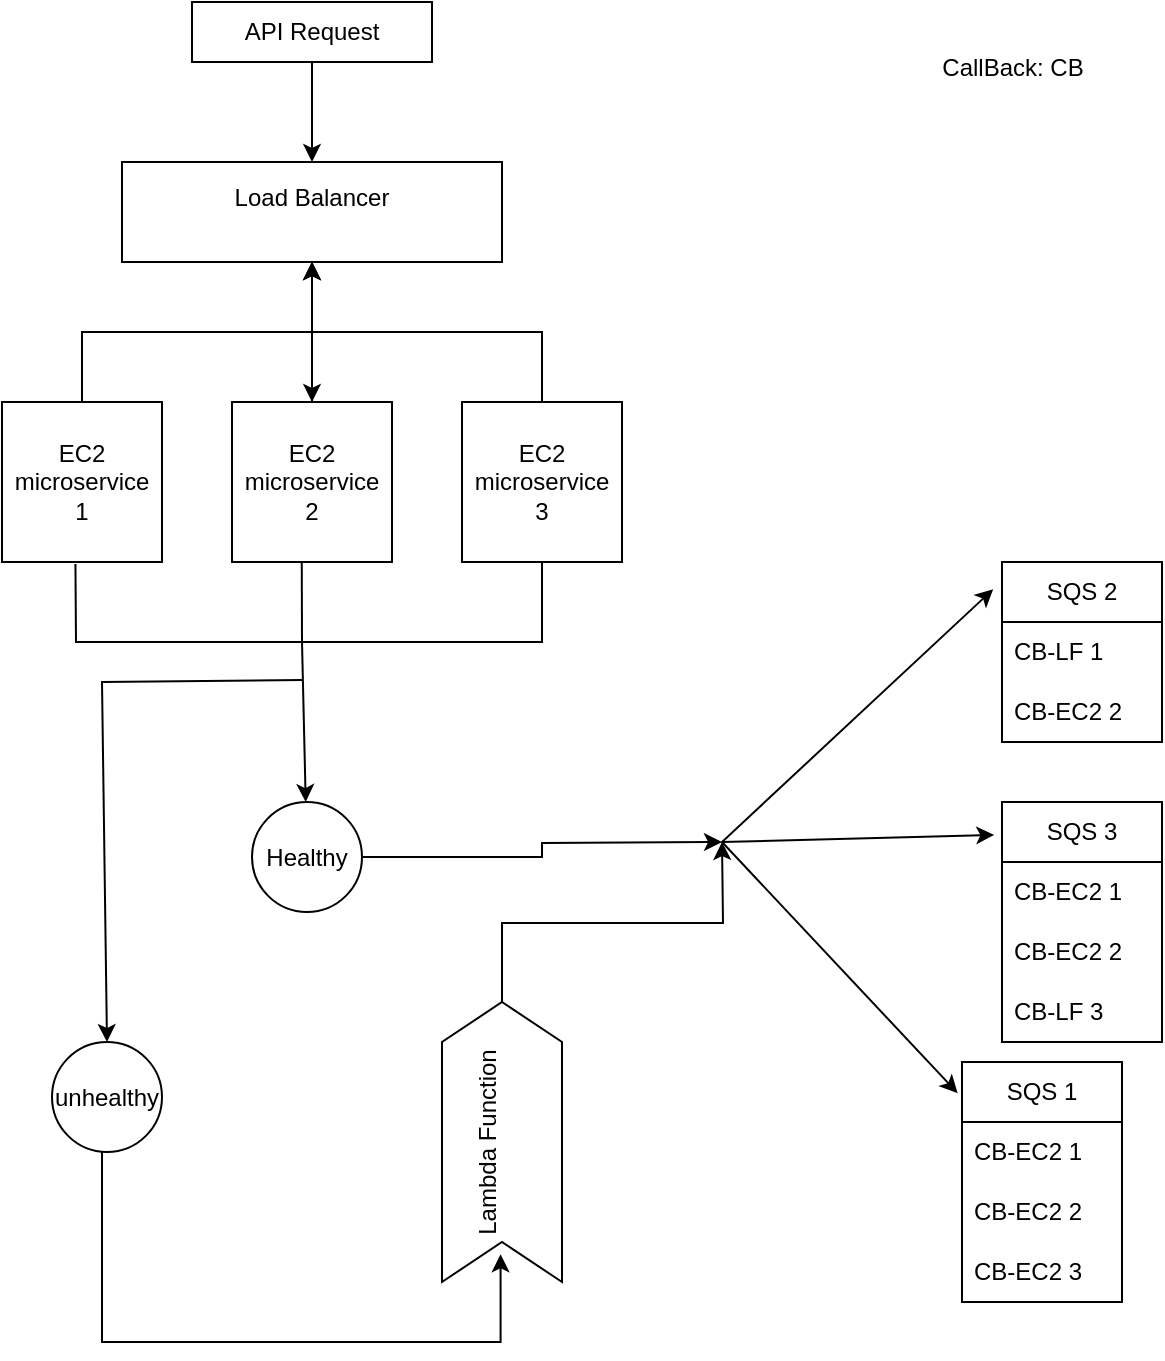 <mxfile version="24.4.0" type="device">
  <diagram name="Page-1" id="E7XBH6lwwnHxQ0yTjk8b">
    <mxGraphModel dx="819" dy="545" grid="1" gridSize="10" guides="1" tooltips="1" connect="1" arrows="1" fold="1" page="1" pageScale="1" pageWidth="850" pageHeight="1100" math="0" shadow="0">
      <root>
        <mxCell id="0" />
        <mxCell id="1" parent="0" />
        <mxCell id="g62ufxh0UK2jFY3JHEWT-10" value="" style="edgeStyle=orthogonalEdgeStyle;rounded=0;orthogonalLoop=1;jettySize=auto;html=1;" edge="1" parent="1" source="g62ufxh0UK2jFY3JHEWT-3" target="g62ufxh0UK2jFY3JHEWT-4">
          <mxGeometry relative="1" as="geometry" />
        </mxCell>
        <mxCell id="g62ufxh0UK2jFY3JHEWT-3" value="EC2&lt;div&gt;microservice&lt;br&gt;2&lt;/div&gt;" style="whiteSpace=wrap;html=1;aspect=fixed;" vertex="1" parent="1">
          <mxGeometry x="165" y="230" width="80" height="80" as="geometry" />
        </mxCell>
        <mxCell id="g62ufxh0UK2jFY3JHEWT-13" value="" style="edgeStyle=orthogonalEdgeStyle;rounded=0;orthogonalLoop=1;jettySize=auto;html=1;" edge="1" parent="1" source="g62ufxh0UK2jFY3JHEWT-4" target="g62ufxh0UK2jFY3JHEWT-3">
          <mxGeometry relative="1" as="geometry" />
        </mxCell>
        <mxCell id="g62ufxh0UK2jFY3JHEWT-4" value="Load Balancer&lt;div&gt;&lt;br&gt;&lt;/div&gt;" style="rounded=0;whiteSpace=wrap;html=1;" vertex="1" parent="1">
          <mxGeometry x="110" y="110" width="190" height="50" as="geometry" />
        </mxCell>
        <mxCell id="g62ufxh0UK2jFY3JHEWT-8" value="" style="edgeStyle=orthogonalEdgeStyle;rounded=0;orthogonalLoop=1;jettySize=auto;html=1;exitX=0.5;exitY=0;exitDx=0;exitDy=0;" edge="1" parent="1" source="g62ufxh0UK2jFY3JHEWT-7" target="g62ufxh0UK2jFY3JHEWT-4">
          <mxGeometry relative="1" as="geometry" />
        </mxCell>
        <mxCell id="g62ufxh0UK2jFY3JHEWT-7" value="EC2&lt;div&gt;microservice&lt;br&gt;1&lt;/div&gt;" style="whiteSpace=wrap;html=1;aspect=fixed;" vertex="1" parent="1">
          <mxGeometry x="50" y="230" width="80" height="80" as="geometry" />
        </mxCell>
        <mxCell id="g62ufxh0UK2jFY3JHEWT-12" value="" style="edgeStyle=orthogonalEdgeStyle;rounded=0;orthogonalLoop=1;jettySize=auto;html=1;" edge="1" parent="1" source="g62ufxh0UK2jFY3JHEWT-11" target="g62ufxh0UK2jFY3JHEWT-4">
          <mxGeometry relative="1" as="geometry" />
        </mxCell>
        <mxCell id="g62ufxh0UK2jFY3JHEWT-11" value="EC2&lt;div&gt;microservice&lt;br&gt;3&lt;/div&gt;" style="whiteSpace=wrap;html=1;aspect=fixed;" vertex="1" parent="1">
          <mxGeometry x="280" y="230" width="80" height="80" as="geometry" />
        </mxCell>
        <mxCell id="g62ufxh0UK2jFY3JHEWT-15" value="" style="edgeStyle=orthogonalEdgeStyle;rounded=0;orthogonalLoop=1;jettySize=auto;html=1;" edge="1" parent="1" source="g62ufxh0UK2jFY3JHEWT-14" target="g62ufxh0UK2jFY3JHEWT-4">
          <mxGeometry relative="1" as="geometry" />
        </mxCell>
        <mxCell id="g62ufxh0UK2jFY3JHEWT-14" value="API Request" style="rounded=0;whiteSpace=wrap;html=1;" vertex="1" parent="1">
          <mxGeometry x="145" y="30" width="120" height="30" as="geometry" />
        </mxCell>
        <mxCell id="g62ufxh0UK2jFY3JHEWT-62" style="edgeStyle=orthogonalEdgeStyle;rounded=0;orthogonalLoop=1;jettySize=auto;html=1;exitX=1;exitY=0.5;exitDx=0;exitDy=0;" edge="1" parent="1" source="g62ufxh0UK2jFY3JHEWT-18">
          <mxGeometry relative="1" as="geometry">
            <mxPoint x="410" y="450" as="targetPoint" />
          </mxGeometry>
        </mxCell>
        <mxCell id="g62ufxh0UK2jFY3JHEWT-18" value="Lambda Function&lt;div&gt;&lt;br&gt;&lt;/div&gt;" style="shape=step;perimeter=stepPerimeter;whiteSpace=wrap;html=1;fixedSize=1;rotation=-90;" vertex="1" parent="1">
          <mxGeometry x="230" y="570" width="140" height="60" as="geometry" />
        </mxCell>
        <mxCell id="g62ufxh0UK2jFY3JHEWT-22" value="SQS 1" style="swimlane;fontStyle=0;childLayout=stackLayout;horizontal=1;startSize=30;horizontalStack=0;resizeParent=1;resizeParentMax=0;resizeLast=0;collapsible=1;marginBottom=0;whiteSpace=wrap;html=1;" vertex="1" parent="1">
          <mxGeometry x="530" y="560" width="80" height="120" as="geometry" />
        </mxCell>
        <mxCell id="g62ufxh0UK2jFY3JHEWT-23" value="CB-EC2 1" style="text;strokeColor=none;fillColor=none;align=left;verticalAlign=middle;spacingLeft=4;spacingRight=4;overflow=hidden;points=[[0,0.5],[1,0.5]];portConstraint=eastwest;rotatable=0;whiteSpace=wrap;html=1;" vertex="1" parent="g62ufxh0UK2jFY3JHEWT-22">
          <mxGeometry y="30" width="80" height="30" as="geometry" />
        </mxCell>
        <mxCell id="g62ufxh0UK2jFY3JHEWT-24" value="CB-EC2 2" style="text;strokeColor=none;fillColor=none;align=left;verticalAlign=middle;spacingLeft=4;spacingRight=4;overflow=hidden;points=[[0,0.5],[1,0.5]];portConstraint=eastwest;rotatable=0;whiteSpace=wrap;html=1;" vertex="1" parent="g62ufxh0UK2jFY3JHEWT-22">
          <mxGeometry y="60" width="80" height="30" as="geometry" />
        </mxCell>
        <mxCell id="g62ufxh0UK2jFY3JHEWT-25" value="CB-EC2 3" style="text;strokeColor=none;fillColor=none;align=left;verticalAlign=middle;spacingLeft=4;spacingRight=4;overflow=hidden;points=[[0,0.5],[1,0.5]];portConstraint=eastwest;rotatable=0;whiteSpace=wrap;html=1;" vertex="1" parent="g62ufxh0UK2jFY3JHEWT-22">
          <mxGeometry y="90" width="80" height="30" as="geometry" />
        </mxCell>
        <mxCell id="g62ufxh0UK2jFY3JHEWT-27" value="SQS 2" style="swimlane;fontStyle=0;childLayout=stackLayout;horizontal=1;startSize=30;horizontalStack=0;resizeParent=1;resizeParentMax=0;resizeLast=0;collapsible=1;marginBottom=0;whiteSpace=wrap;html=1;" vertex="1" parent="1">
          <mxGeometry x="550" y="310" width="80" height="90" as="geometry" />
        </mxCell>
        <mxCell id="g62ufxh0UK2jFY3JHEWT-28" value="CB-LF 1" style="text;strokeColor=none;fillColor=none;align=left;verticalAlign=middle;spacingLeft=4;spacingRight=4;overflow=hidden;points=[[0,0.5],[1,0.5]];portConstraint=eastwest;rotatable=0;whiteSpace=wrap;html=1;" vertex="1" parent="g62ufxh0UK2jFY3JHEWT-27">
          <mxGeometry y="30" width="80" height="30" as="geometry" />
        </mxCell>
        <mxCell id="g62ufxh0UK2jFY3JHEWT-30" value="CB-EC2 2" style="text;strokeColor=none;fillColor=none;align=left;verticalAlign=middle;spacingLeft=4;spacingRight=4;overflow=hidden;points=[[0,0.5],[1,0.5]];portConstraint=eastwest;rotatable=0;whiteSpace=wrap;html=1;" vertex="1" parent="g62ufxh0UK2jFY3JHEWT-27">
          <mxGeometry y="60" width="80" height="30" as="geometry" />
        </mxCell>
        <mxCell id="g62ufxh0UK2jFY3JHEWT-32" value="SQS 3" style="swimlane;fontStyle=0;childLayout=stackLayout;horizontal=1;startSize=30;horizontalStack=0;resizeParent=1;resizeParentMax=0;resizeLast=0;collapsible=1;marginBottom=0;whiteSpace=wrap;html=1;" vertex="1" parent="1">
          <mxGeometry x="550" y="430" width="80" height="120" as="geometry" />
        </mxCell>
        <mxCell id="g62ufxh0UK2jFY3JHEWT-33" value="CB-EC2 1" style="text;strokeColor=none;fillColor=none;align=left;verticalAlign=middle;spacingLeft=4;spacingRight=4;overflow=hidden;points=[[0,0.5],[1,0.5]];portConstraint=eastwest;rotatable=0;whiteSpace=wrap;html=1;" vertex="1" parent="g62ufxh0UK2jFY3JHEWT-32">
          <mxGeometry y="30" width="80" height="30" as="geometry" />
        </mxCell>
        <mxCell id="g62ufxh0UK2jFY3JHEWT-34" value="CB-EC2 2" style="text;strokeColor=none;fillColor=none;align=left;verticalAlign=middle;spacingLeft=4;spacingRight=4;overflow=hidden;points=[[0,0.5],[1,0.5]];portConstraint=eastwest;rotatable=0;whiteSpace=wrap;html=1;" vertex="1" parent="g62ufxh0UK2jFY3JHEWT-32">
          <mxGeometry y="60" width="80" height="30" as="geometry" />
        </mxCell>
        <mxCell id="g62ufxh0UK2jFY3JHEWT-35" value="CB-LF 3" style="text;strokeColor=none;fillColor=none;align=left;verticalAlign=middle;spacingLeft=4;spacingRight=4;overflow=hidden;points=[[0,0.5],[1,0.5]];portConstraint=eastwest;rotatable=0;whiteSpace=wrap;html=1;" vertex="1" parent="g62ufxh0UK2jFY3JHEWT-32">
          <mxGeometry y="90" width="80" height="30" as="geometry" />
        </mxCell>
        <mxCell id="g62ufxh0UK2jFY3JHEWT-38" value="CallBack: CB&lt;div&gt;&lt;br&gt;&lt;/div&gt;" style="text;html=1;align=center;verticalAlign=middle;resizable=0;points=[];autosize=1;strokeColor=none;fillColor=none;" vertex="1" parent="1">
          <mxGeometry x="510" y="50" width="90" height="40" as="geometry" />
        </mxCell>
        <mxCell id="g62ufxh0UK2jFY3JHEWT-43" value="" style="endArrow=classic;startArrow=classic;html=1;rounded=0;entryX=-0.055;entryY=0.151;entryDx=0;entryDy=0;entryPerimeter=0;exitX=-0.027;exitY=0.13;exitDx=0;exitDy=0;exitPerimeter=0;" edge="1" parent="1" source="g62ufxh0UK2jFY3JHEWT-22" target="g62ufxh0UK2jFY3JHEWT-27">
          <mxGeometry width="50" height="50" relative="1" as="geometry">
            <mxPoint x="330" y="470" as="sourcePoint" />
            <mxPoint x="380" y="420" as="targetPoint" />
            <Array as="points">
              <mxPoint x="410" y="450" />
            </Array>
          </mxGeometry>
        </mxCell>
        <mxCell id="g62ufxh0UK2jFY3JHEWT-61" style="edgeStyle=orthogonalEdgeStyle;rounded=0;orthogonalLoop=1;jettySize=auto;html=1;" edge="1" parent="1" source="g62ufxh0UK2jFY3JHEWT-44">
          <mxGeometry relative="1" as="geometry">
            <mxPoint x="410" y="450" as="targetPoint" />
          </mxGeometry>
        </mxCell>
        <mxCell id="g62ufxh0UK2jFY3JHEWT-44" value="Healthy" style="ellipse;whiteSpace=wrap;html=1;" vertex="1" parent="1">
          <mxGeometry x="175" y="430" width="55" height="55" as="geometry" />
        </mxCell>
        <mxCell id="g62ufxh0UK2jFY3JHEWT-48" style="edgeStyle=orthogonalEdgeStyle;rounded=0;orthogonalLoop=1;jettySize=auto;html=1;entryX=0.099;entryY=0.488;entryDx=0;entryDy=0;entryPerimeter=0;" edge="1" parent="1" source="g62ufxh0UK2jFY3JHEWT-46" target="g62ufxh0UK2jFY3JHEWT-18">
          <mxGeometry relative="1" as="geometry">
            <mxPoint x="110" y="801.143" as="targetPoint" />
            <Array as="points">
              <mxPoint x="100" y="700" />
              <mxPoint x="299" y="700" />
            </Array>
          </mxGeometry>
        </mxCell>
        <mxCell id="g62ufxh0UK2jFY3JHEWT-46" value="unhealth&lt;span style=&quot;background-color: initial;&quot;&gt;y&lt;/span&gt;" style="ellipse;whiteSpace=wrap;html=1;" vertex="1" parent="1">
          <mxGeometry x="75" y="550" width="55" height="55" as="geometry" />
        </mxCell>
        <mxCell id="g62ufxh0UK2jFY3JHEWT-52" value="" style="endArrow=classic;html=1;rounded=0;entryX=-0.048;entryY=0.137;entryDx=0;entryDy=0;entryPerimeter=0;" edge="1" parent="1" target="g62ufxh0UK2jFY3JHEWT-32">
          <mxGeometry width="50" height="50" relative="1" as="geometry">
            <mxPoint x="410" y="450" as="sourcePoint" />
            <mxPoint x="380" y="500" as="targetPoint" />
          </mxGeometry>
        </mxCell>
        <mxCell id="g62ufxh0UK2jFY3JHEWT-54" value="" style="endArrow=none;html=1;rounded=0;exitX=0.5;exitY=1;exitDx=0;exitDy=0;entryX=0.459;entryY=1.013;entryDx=0;entryDy=0;entryPerimeter=0;" edge="1" parent="1" source="g62ufxh0UK2jFY3JHEWT-11" target="g62ufxh0UK2jFY3JHEWT-7">
          <mxGeometry width="50" height="50" relative="1" as="geometry">
            <mxPoint x="330" y="490" as="sourcePoint" />
            <mxPoint x="380" y="440" as="targetPoint" />
            <Array as="points">
              <mxPoint x="320" y="350" />
              <mxPoint x="220" y="350" />
              <mxPoint x="210" y="350" />
              <mxPoint x="87" y="350" />
            </Array>
          </mxGeometry>
        </mxCell>
        <mxCell id="g62ufxh0UK2jFY3JHEWT-55" value="" style="endArrow=none;html=1;rounded=0;entryX=0.436;entryY=0.998;entryDx=0;entryDy=0;entryPerimeter=0;" edge="1" parent="1" target="g62ufxh0UK2jFY3JHEWT-3">
          <mxGeometry width="50" height="50" relative="1" as="geometry">
            <mxPoint x="200" y="350" as="sourcePoint" />
            <mxPoint x="380" y="440" as="targetPoint" />
          </mxGeometry>
        </mxCell>
        <mxCell id="g62ufxh0UK2jFY3JHEWT-56" value="" style="endArrow=classic;html=1;rounded=0;" edge="1" parent="1" target="g62ufxh0UK2jFY3JHEWT-44">
          <mxGeometry width="50" height="50" relative="1" as="geometry">
            <mxPoint x="200" y="350" as="sourcePoint" />
            <mxPoint x="90" y="385" as="targetPoint" />
            <Array as="points" />
          </mxGeometry>
        </mxCell>
        <mxCell id="g62ufxh0UK2jFY3JHEWT-60" value="" style="endArrow=classic;html=1;rounded=0;entryX=0.5;entryY=0;entryDx=0;entryDy=0;" edge="1" parent="1" target="g62ufxh0UK2jFY3JHEWT-46">
          <mxGeometry width="50" height="50" relative="1" as="geometry">
            <mxPoint x="200" y="369.01" as="sourcePoint" />
            <mxPoint x="100.005" y="555.005" as="targetPoint" />
            <Array as="points">
              <mxPoint x="100" y="370.01" />
            </Array>
          </mxGeometry>
        </mxCell>
      </root>
    </mxGraphModel>
  </diagram>
</mxfile>
